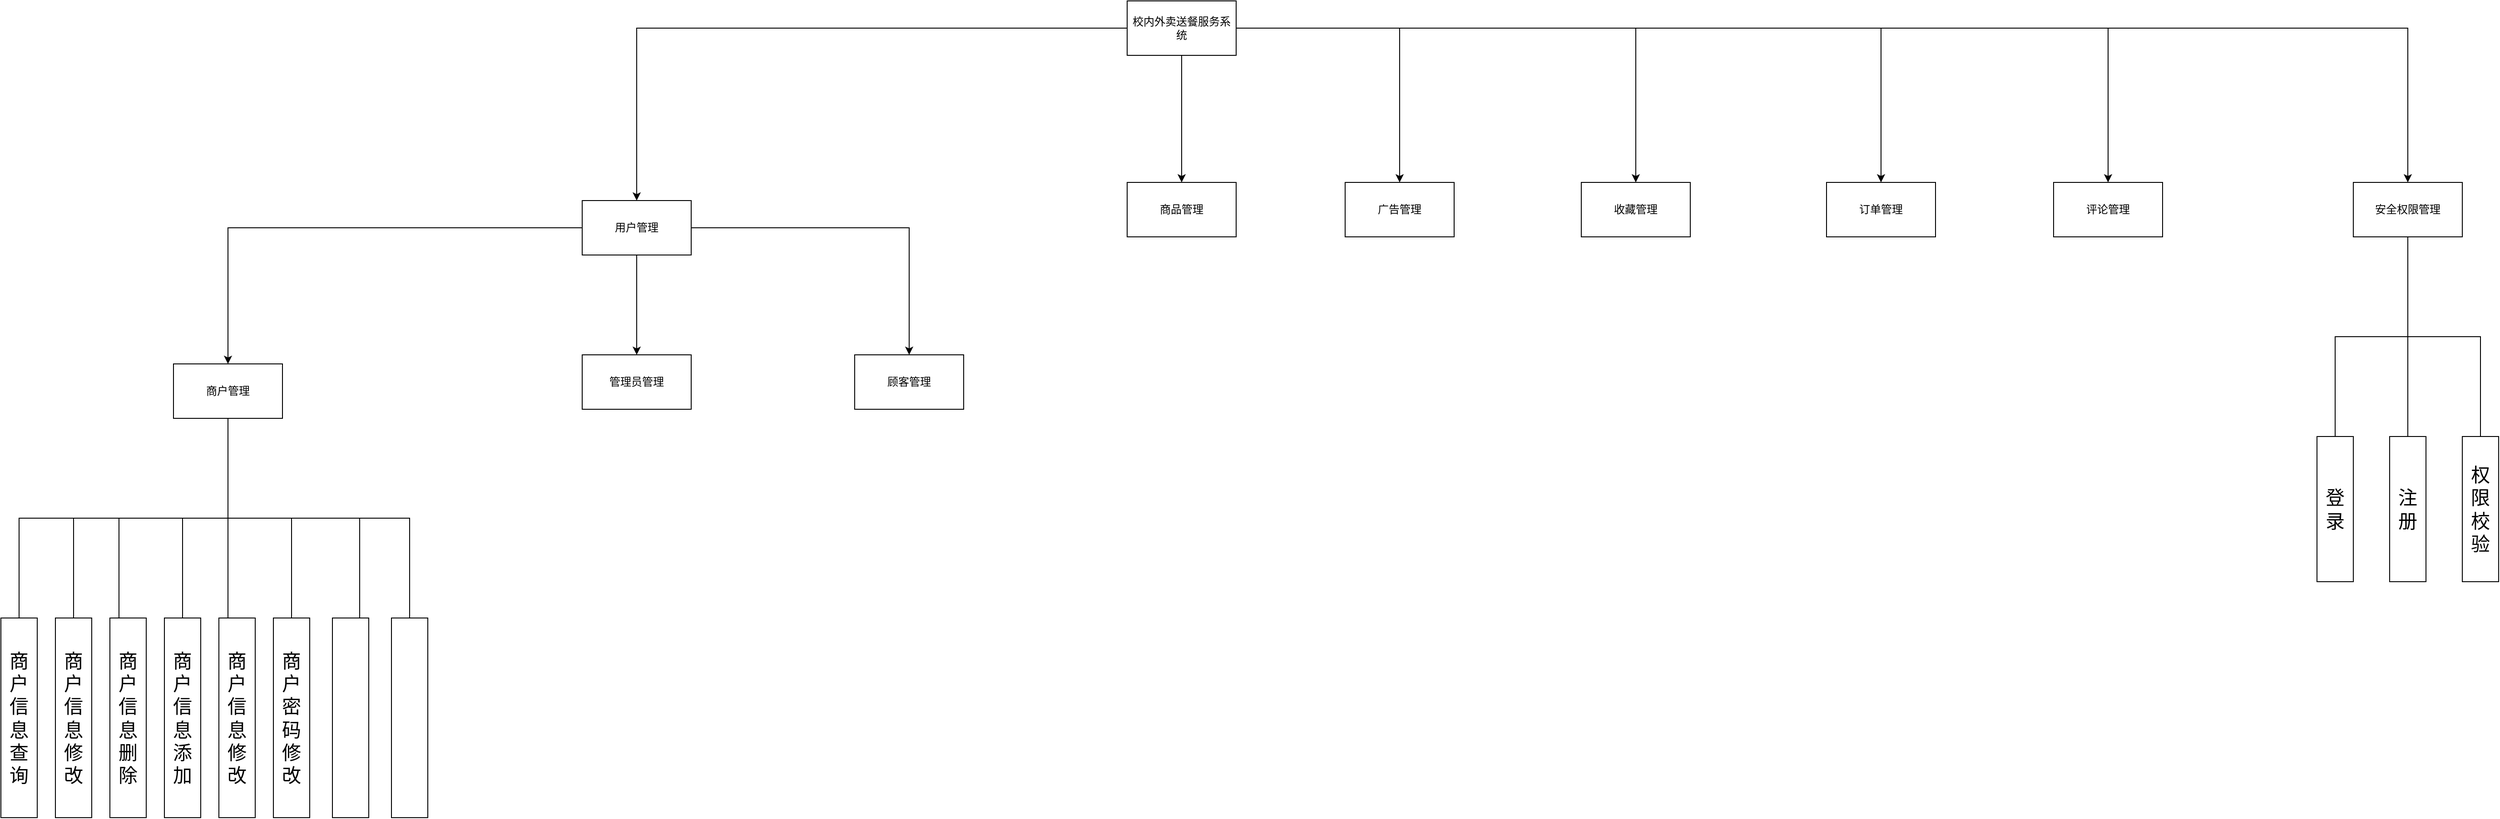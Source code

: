 <mxfile version="22.1.17" type="github">
  <diagram name="功能模块图" id="UFNNuf7H4DtbvUk9X_Pl">
    <mxGraphModel dx="2029" dy="679" grid="1" gridSize="10" guides="1" tooltips="1" connect="1" arrows="1" fold="1" page="1" pageScale="1" pageWidth="850" pageHeight="1100" math="0" shadow="0">
      <root>
        <mxCell id="0" />
        <mxCell id="1" parent="0" />
        <mxCell id="dTfk0oyw1fVU7MO5Swph-3" value="" style="edgeStyle=orthogonalEdgeStyle;rounded=0;orthogonalLoop=1;jettySize=auto;html=1;" parent="1" source="dTfk0oyw1fVU7MO5Swph-1" target="dTfk0oyw1fVU7MO5Swph-2" edge="1">
          <mxGeometry relative="1" as="geometry" />
        </mxCell>
        <mxCell id="bxX21ySd8l-AX6qWNf9H-4" value="" style="edgeStyle=orthogonalEdgeStyle;rounded=0;orthogonalLoop=1;jettySize=auto;html=1;" parent="1" source="dTfk0oyw1fVU7MO5Swph-1" target="bxX21ySd8l-AX6qWNf9H-3" edge="1">
          <mxGeometry relative="1" as="geometry" />
        </mxCell>
        <mxCell id="bxX21ySd8l-AX6qWNf9H-6" value="" style="edgeStyle=orthogonalEdgeStyle;rounded=0;orthogonalLoop=1;jettySize=auto;html=1;" parent="1" source="dTfk0oyw1fVU7MO5Swph-1" target="bxX21ySd8l-AX6qWNf9H-5" edge="1">
          <mxGeometry relative="1" as="geometry" />
        </mxCell>
        <mxCell id="bxX21ySd8l-AX6qWNf9H-8" value="" style="edgeStyle=orthogonalEdgeStyle;rounded=0;orthogonalLoop=1;jettySize=auto;html=1;" parent="1" source="dTfk0oyw1fVU7MO5Swph-1" target="bxX21ySd8l-AX6qWNf9H-7" edge="1">
          <mxGeometry relative="1" as="geometry" />
        </mxCell>
        <mxCell id="bxX21ySd8l-AX6qWNf9H-10" value="" style="edgeStyle=orthogonalEdgeStyle;rounded=0;orthogonalLoop=1;jettySize=auto;html=1;" parent="1" source="dTfk0oyw1fVU7MO5Swph-1" target="bxX21ySd8l-AX6qWNf9H-9" edge="1">
          <mxGeometry relative="1" as="geometry" />
        </mxCell>
        <mxCell id="bxX21ySd8l-AX6qWNf9H-12" style="edgeStyle=orthogonalEdgeStyle;rounded=0;orthogonalLoop=1;jettySize=auto;html=1;entryX=0.5;entryY=0;entryDx=0;entryDy=0;" parent="1" source="dTfk0oyw1fVU7MO5Swph-1" target="bxX21ySd8l-AX6qWNf9H-11" edge="1">
          <mxGeometry relative="1" as="geometry" />
        </mxCell>
        <mxCell id="AY9KM7Tuy-y02ObjgQoO-40" value="" style="edgeStyle=orthogonalEdgeStyle;rounded=0;orthogonalLoop=1;jettySize=auto;html=1;" edge="1" parent="1" source="dTfk0oyw1fVU7MO5Swph-1" target="AY9KM7Tuy-y02ObjgQoO-39">
          <mxGeometry relative="1" as="geometry" />
        </mxCell>
        <mxCell id="dTfk0oyw1fVU7MO5Swph-1" value="校内外卖送餐服务系统" style="rounded=0;whiteSpace=wrap;html=1;" parent="1" vertex="1">
          <mxGeometry x="410" y="180" width="120" height="60" as="geometry" />
        </mxCell>
        <mxCell id="bxX21ySd8l-AX6qWNf9H-14" value="" style="edgeStyle=orthogonalEdgeStyle;rounded=0;orthogonalLoop=1;jettySize=auto;html=1;" parent="1" source="dTfk0oyw1fVU7MO5Swph-2" target="bxX21ySd8l-AX6qWNf9H-13" edge="1">
          <mxGeometry relative="1" as="geometry" />
        </mxCell>
        <mxCell id="bxX21ySd8l-AX6qWNf9H-17" style="edgeStyle=orthogonalEdgeStyle;rounded=0;orthogonalLoop=1;jettySize=auto;html=1;entryX=0.5;entryY=0;entryDx=0;entryDy=0;" parent="1" source="dTfk0oyw1fVU7MO5Swph-2" target="bxX21ySd8l-AX6qWNf9H-15" edge="1">
          <mxGeometry relative="1" as="geometry" />
        </mxCell>
        <mxCell id="M4QG7kPBMcI73K4Nj3vA-2" value="" style="edgeStyle=orthogonalEdgeStyle;rounded=0;orthogonalLoop=1;jettySize=auto;html=1;" edge="1" parent="1" source="dTfk0oyw1fVU7MO5Swph-2" target="M4QG7kPBMcI73K4Nj3vA-1">
          <mxGeometry relative="1" as="geometry" />
        </mxCell>
        <mxCell id="dTfk0oyw1fVU7MO5Swph-2" value="用户管理" style="rounded=0;whiteSpace=wrap;html=1;" parent="1" vertex="1">
          <mxGeometry x="-190" y="400" width="120" height="60" as="geometry" />
        </mxCell>
        <mxCell id="bxX21ySd8l-AX6qWNf9H-3" value="商品管理" style="whiteSpace=wrap;html=1;rounded=0;" parent="1" vertex="1">
          <mxGeometry x="410" y="380" width="120" height="60" as="geometry" />
        </mxCell>
        <mxCell id="bxX21ySd8l-AX6qWNf9H-5" value="广告管理" style="whiteSpace=wrap;html=1;rounded=0;" parent="1" vertex="1">
          <mxGeometry x="650" y="380" width="120" height="60" as="geometry" />
        </mxCell>
        <mxCell id="bxX21ySd8l-AX6qWNf9H-7" value="订单管理" style="whiteSpace=wrap;html=1;rounded=0;" parent="1" vertex="1">
          <mxGeometry x="1180" y="380" width="120" height="60" as="geometry" />
        </mxCell>
        <mxCell id="bxX21ySd8l-AX6qWNf9H-9" value="收藏管理" style="whiteSpace=wrap;html=1;rounded=0;" parent="1" vertex="1">
          <mxGeometry x="910" y="380" width="120" height="60" as="geometry" />
        </mxCell>
        <mxCell id="bxX21ySd8l-AX6qWNf9H-11" value="评论管理" style="rounded=0;whiteSpace=wrap;html=1;" parent="1" vertex="1">
          <mxGeometry x="1430" y="380" width="120" height="60" as="geometry" />
        </mxCell>
        <mxCell id="AY9KM7Tuy-y02ObjgQoO-20" style="edgeStyle=orthogonalEdgeStyle;rounded=0;orthogonalLoop=1;jettySize=auto;html=1;exitX=0.25;exitY=1;exitDx=0;exitDy=0;entryX=0.5;entryY=0;entryDx=0;entryDy=0;endArrow=none;endFill=0;" edge="1" parent="1" source="bxX21ySd8l-AX6qWNf9H-13" target="AY9KM7Tuy-y02ObjgQoO-11">
          <mxGeometry relative="1" as="geometry">
            <Array as="points">
              <mxPoint x="-580" y="640" />
              <mxPoint x="-580" y="750" />
              <mxPoint x="-810" y="750" />
            </Array>
          </mxGeometry>
        </mxCell>
        <mxCell id="AY9KM7Tuy-y02ObjgQoO-22" style="edgeStyle=orthogonalEdgeStyle;rounded=0;orthogonalLoop=1;jettySize=auto;html=1;exitX=0.5;exitY=1;exitDx=0;exitDy=0;endArrow=none;endFill=0;" edge="1" parent="1" source="bxX21ySd8l-AX6qWNf9H-13" target="AY9KM7Tuy-y02ObjgQoO-16">
          <mxGeometry relative="1" as="geometry" />
        </mxCell>
        <mxCell id="AY9KM7Tuy-y02ObjgQoO-23" style="edgeStyle=orthogonalEdgeStyle;rounded=0;orthogonalLoop=1;jettySize=auto;html=1;endArrow=none;endFill=0;" edge="1" parent="1" source="bxX21ySd8l-AX6qWNf9H-13" target="AY9KM7Tuy-y02ObjgQoO-14">
          <mxGeometry relative="1" as="geometry" />
        </mxCell>
        <mxCell id="AY9KM7Tuy-y02ObjgQoO-24" style="edgeStyle=orthogonalEdgeStyle;rounded=0;orthogonalLoop=1;jettySize=auto;html=1;entryX=0.75;entryY=0;entryDx=0;entryDy=0;endArrow=none;endFill=0;" edge="1" parent="1" target="AY9KM7Tuy-y02ObjgQoO-15">
          <mxGeometry relative="1" as="geometry">
            <mxPoint x="-580" y="640" as="sourcePoint" />
            <Array as="points">
              <mxPoint x="-580" y="750" />
              <mxPoint x="-435" y="750" />
            </Array>
          </mxGeometry>
        </mxCell>
        <mxCell id="AY9KM7Tuy-y02ObjgQoO-25" style="edgeStyle=orthogonalEdgeStyle;rounded=0;orthogonalLoop=1;jettySize=auto;html=1;exitX=0.5;exitY=1;exitDx=0;exitDy=0;entryX=0.25;entryY=0;entryDx=0;entryDy=0;endArrow=none;endFill=0;" edge="1" parent="1" source="bxX21ySd8l-AX6qWNf9H-13" target="AY9KM7Tuy-y02ObjgQoO-13">
          <mxGeometry relative="1" as="geometry" />
        </mxCell>
        <mxCell id="AY9KM7Tuy-y02ObjgQoO-27" style="edgeStyle=orthogonalEdgeStyle;rounded=0;orthogonalLoop=1;jettySize=auto;html=1;entryX=0.5;entryY=0;entryDx=0;entryDy=0;exitX=0.5;exitY=1;exitDx=0;exitDy=0;endArrow=none;endFill=0;" edge="1" parent="1" source="bxX21ySd8l-AX6qWNf9H-13" target="AY9KM7Tuy-y02ObjgQoO-10">
          <mxGeometry relative="1" as="geometry" />
        </mxCell>
        <mxCell id="AY9KM7Tuy-y02ObjgQoO-28" style="edgeStyle=orthogonalEdgeStyle;rounded=0;orthogonalLoop=1;jettySize=auto;html=1;entryX=0.25;entryY=0;entryDx=0;entryDy=0;exitX=0.5;exitY=1;exitDx=0;exitDy=0;endArrow=none;endFill=0;" edge="1" parent="1" source="bxX21ySd8l-AX6qWNf9H-13" target="AY9KM7Tuy-y02ObjgQoO-8">
          <mxGeometry relative="1" as="geometry" />
        </mxCell>
        <mxCell id="AY9KM7Tuy-y02ObjgQoO-29" style="edgeStyle=orthogonalEdgeStyle;rounded=0;orthogonalLoop=1;jettySize=auto;html=1;entryX=0.5;entryY=0;entryDx=0;entryDy=0;exitX=0.5;exitY=1;exitDx=0;exitDy=0;endArrow=none;endFill=0;" edge="1" parent="1" source="bxX21ySd8l-AX6qWNf9H-13" target="AY9KM7Tuy-y02ObjgQoO-6">
          <mxGeometry relative="1" as="geometry" />
        </mxCell>
        <mxCell id="bxX21ySd8l-AX6qWNf9H-13" value="商户管理" style="whiteSpace=wrap;html=1;rounded=0;" parent="1" vertex="1">
          <mxGeometry x="-640" y="580" width="120" height="60" as="geometry" />
        </mxCell>
        <mxCell id="bxX21ySd8l-AX6qWNf9H-15" value="顾客管理" style="whiteSpace=wrap;html=1;rounded=0;" parent="1" vertex="1">
          <mxGeometry x="110" y="570" width="120" height="60" as="geometry" />
        </mxCell>
        <mxCell id="M4QG7kPBMcI73K4Nj3vA-1" value="管理员管理" style="whiteSpace=wrap;html=1;rounded=0;" vertex="1" parent="1">
          <mxGeometry x="-190" y="570" width="120" height="60" as="geometry" />
        </mxCell>
        <mxCell id="AY9KM7Tuy-y02ObjgQoO-6" value="&lt;font style=&quot;font-size: 21px;&quot;&gt;商户信息修改&lt;/font&gt;" style="whiteSpace=wrap;html=1;rounded=0;" vertex="1" parent="1">
          <mxGeometry x="-770" y="860" width="40" height="220" as="geometry" />
        </mxCell>
        <mxCell id="AY9KM7Tuy-y02ObjgQoO-8" value="&lt;font style=&quot;font-size: 21px;&quot;&gt;商户信息删除&lt;/font&gt;" style="whiteSpace=wrap;html=1;rounded=0;" vertex="1" parent="1">
          <mxGeometry x="-710" y="860" width="40" height="220" as="geometry" />
        </mxCell>
        <mxCell id="AY9KM7Tuy-y02ObjgQoO-10" value="&lt;font style=&quot;font-size: 21px;&quot;&gt;商户信息添加&lt;/font&gt;" style="whiteSpace=wrap;html=1;rounded=0;" vertex="1" parent="1">
          <mxGeometry x="-650" y="860" width="40" height="220" as="geometry" />
        </mxCell>
        <mxCell id="AY9KM7Tuy-y02ObjgQoO-11" value="&lt;font style=&quot;font-size: 21px;&quot;&gt;商户信息查询&lt;/font&gt;" style="html=1;rounded=0;verticalAlign=middle;horizontal=1;align=center;labelPosition=center;verticalLabelPosition=middle;whiteSpace=wrap;" vertex="1" parent="1">
          <mxGeometry x="-830" y="860" width="40" height="220" as="geometry" />
        </mxCell>
        <mxCell id="AY9KM7Tuy-y02ObjgQoO-13" value="&lt;font style=&quot;font-size: 21px;&quot;&gt;商户信息修改&lt;/font&gt;" style="whiteSpace=wrap;html=1;rounded=0;" vertex="1" parent="1">
          <mxGeometry x="-590" y="860" width="40" height="220" as="geometry" />
        </mxCell>
        <mxCell id="AY9KM7Tuy-y02ObjgQoO-14" value="&lt;font style=&quot;font-size: 21px;&quot;&gt;商户密码修改&lt;/font&gt;" style="whiteSpace=wrap;html=1;rounded=0;" vertex="1" parent="1">
          <mxGeometry x="-530" y="860" width="40" height="220" as="geometry" />
        </mxCell>
        <mxCell id="AY9KM7Tuy-y02ObjgQoO-15" value="" style="whiteSpace=wrap;html=1;rounded=0;" vertex="1" parent="1">
          <mxGeometry x="-465" y="860" width="40" height="220" as="geometry" />
        </mxCell>
        <mxCell id="AY9KM7Tuy-y02ObjgQoO-16" value="" style="whiteSpace=wrap;html=1;rounded=0;" vertex="1" parent="1">
          <mxGeometry x="-400" y="860" width="40" height="220" as="geometry" />
        </mxCell>
        <mxCell id="AY9KM7Tuy-y02ObjgQoO-46" value="" style="edgeStyle=orthogonalEdgeStyle;rounded=0;orthogonalLoop=1;jettySize=auto;html=1;endArrow=none;endFill=0;" edge="1" parent="1" source="AY9KM7Tuy-y02ObjgQoO-39" target="AY9KM7Tuy-y02ObjgQoO-45">
          <mxGeometry relative="1" as="geometry" />
        </mxCell>
        <mxCell id="AY9KM7Tuy-y02ObjgQoO-50" style="edgeStyle=orthogonalEdgeStyle;rounded=0;orthogonalLoop=1;jettySize=auto;html=1;entryX=0.5;entryY=0;entryDx=0;entryDy=0;endArrow=none;endFill=0;" edge="1" parent="1" source="AY9KM7Tuy-y02ObjgQoO-39" target="AY9KM7Tuy-y02ObjgQoO-48">
          <mxGeometry relative="1" as="geometry" />
        </mxCell>
        <mxCell id="AY9KM7Tuy-y02ObjgQoO-51" style="edgeStyle=orthogonalEdgeStyle;rounded=0;orthogonalLoop=1;jettySize=auto;html=1;endArrow=none;endFill=0;" edge="1" parent="1" source="AY9KM7Tuy-y02ObjgQoO-39" target="AY9KM7Tuy-y02ObjgQoO-49">
          <mxGeometry relative="1" as="geometry" />
        </mxCell>
        <mxCell id="AY9KM7Tuy-y02ObjgQoO-39" value="安全权限管理" style="whiteSpace=wrap;html=1;rounded=0;" vertex="1" parent="1">
          <mxGeometry x="1760" y="380" width="120" height="60" as="geometry" />
        </mxCell>
        <mxCell id="AY9KM7Tuy-y02ObjgQoO-45" value="&lt;font style=&quot;font-size: 21px;&quot;&gt;登录&lt;/font&gt;" style="whiteSpace=wrap;html=1;rounded=0;" vertex="1" parent="1">
          <mxGeometry x="1720" y="660" width="40" height="160" as="geometry" />
        </mxCell>
        <mxCell id="AY9KM7Tuy-y02ObjgQoO-48" value="&lt;font style=&quot;font-size: 21px;&quot;&gt;注册&lt;/font&gt;" style="whiteSpace=wrap;html=1;rounded=0;" vertex="1" parent="1">
          <mxGeometry x="1800" y="660" width="40" height="160" as="geometry" />
        </mxCell>
        <mxCell id="AY9KM7Tuy-y02ObjgQoO-49" value="&lt;font style=&quot;font-size: 21px;&quot;&gt;权限校验&lt;/font&gt;" style="whiteSpace=wrap;html=1;rounded=0;" vertex="1" parent="1">
          <mxGeometry x="1880" y="660" width="40" height="160" as="geometry" />
        </mxCell>
      </root>
    </mxGraphModel>
  </diagram>
</mxfile>

